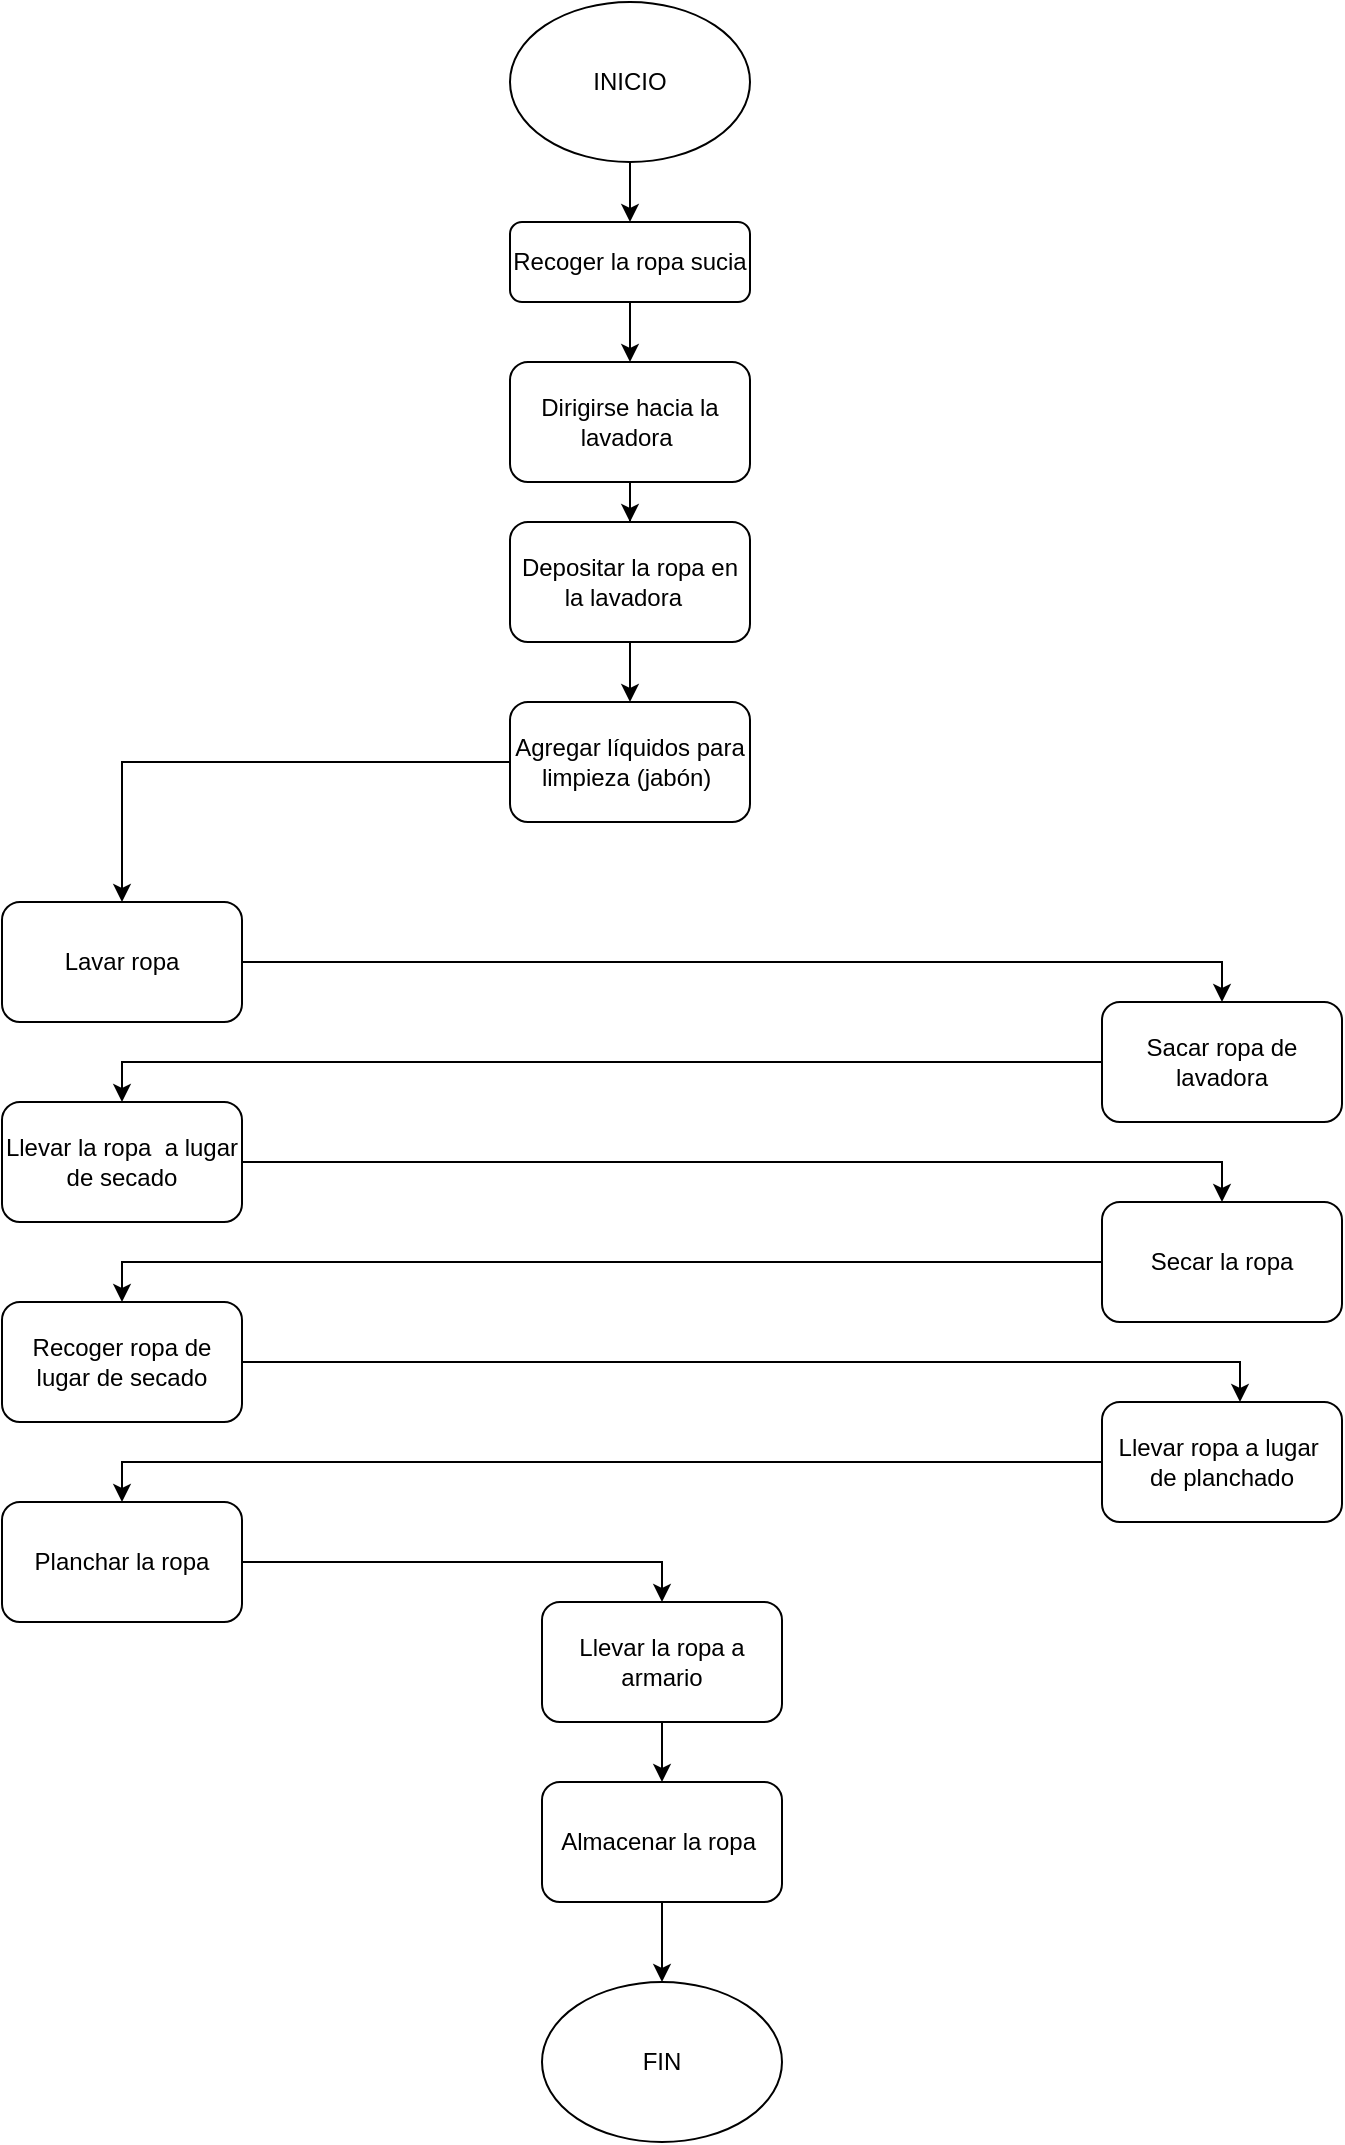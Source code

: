 <mxfile version="20.8.20" type="github">
  <diagram id="C5RBs43oDa-KdzZeNtuy" name="Page-1">
    <mxGraphModel dx="1393" dy="758" grid="1" gridSize="10" guides="1" tooltips="1" connect="1" arrows="1" fold="1" page="1" pageScale="1" pageWidth="827" pageHeight="1169" math="0" shadow="0">
      <root>
        <mxCell id="WIyWlLk6GJQsqaUBKTNV-0" />
        <mxCell id="WIyWlLk6GJQsqaUBKTNV-1" parent="WIyWlLk6GJQsqaUBKTNV-0" />
        <mxCell id="EuwhNwrtyqTBBsB_Qogl-10" style="edgeStyle=orthogonalEdgeStyle;rounded=0;orthogonalLoop=1;jettySize=auto;html=1;" edge="1" parent="WIyWlLk6GJQsqaUBKTNV-1" source="WIyWlLk6GJQsqaUBKTNV-3" target="EuwhNwrtyqTBBsB_Qogl-6">
          <mxGeometry relative="1" as="geometry" />
        </mxCell>
        <mxCell id="WIyWlLk6GJQsqaUBKTNV-3" value="Recoger la ropa sucia" style="rounded=1;whiteSpace=wrap;html=1;fontSize=12;glass=0;strokeWidth=1;shadow=0;" parent="WIyWlLk6GJQsqaUBKTNV-1" vertex="1">
          <mxGeometry x="354" y="130" width="120" height="40" as="geometry" />
        </mxCell>
        <mxCell id="EuwhNwrtyqTBBsB_Qogl-8" style="edgeStyle=orthogonalEdgeStyle;rounded=0;orthogonalLoop=1;jettySize=auto;html=1;" edge="1" parent="WIyWlLk6GJQsqaUBKTNV-1" source="EuwhNwrtyqTBBsB_Qogl-0" target="WIyWlLk6GJQsqaUBKTNV-3">
          <mxGeometry relative="1" as="geometry" />
        </mxCell>
        <mxCell id="EuwhNwrtyqTBBsB_Qogl-0" value="INICIO" style="ellipse;whiteSpace=wrap;html=1;" vertex="1" parent="WIyWlLk6GJQsqaUBKTNV-1">
          <mxGeometry x="354" y="20" width="120" height="80" as="geometry" />
        </mxCell>
        <mxCell id="EuwhNwrtyqTBBsB_Qogl-12" style="edgeStyle=orthogonalEdgeStyle;rounded=0;orthogonalLoop=1;jettySize=auto;html=1;entryX=0.5;entryY=0;entryDx=0;entryDy=0;" edge="1" parent="WIyWlLk6GJQsqaUBKTNV-1" source="EuwhNwrtyqTBBsB_Qogl-6" target="EuwhNwrtyqTBBsB_Qogl-13">
          <mxGeometry relative="1" as="geometry">
            <mxPoint x="414" y="310" as="targetPoint" />
          </mxGeometry>
        </mxCell>
        <mxCell id="EuwhNwrtyqTBBsB_Qogl-6" value="Dirigirse hacia la lavadora&amp;nbsp;" style="rounded=1;whiteSpace=wrap;html=1;" vertex="1" parent="WIyWlLk6GJQsqaUBKTNV-1">
          <mxGeometry x="354" y="200" width="120" height="60" as="geometry" />
        </mxCell>
        <mxCell id="EuwhNwrtyqTBBsB_Qogl-15" style="edgeStyle=orthogonalEdgeStyle;rounded=0;orthogonalLoop=1;jettySize=auto;html=1;" edge="1" parent="WIyWlLk6GJQsqaUBKTNV-1" source="EuwhNwrtyqTBBsB_Qogl-13" target="EuwhNwrtyqTBBsB_Qogl-14">
          <mxGeometry relative="1" as="geometry" />
        </mxCell>
        <mxCell id="EuwhNwrtyqTBBsB_Qogl-13" value="Depositar la ropa en la lavadora&amp;nbsp;&amp;nbsp;" style="rounded=1;whiteSpace=wrap;html=1;" vertex="1" parent="WIyWlLk6GJQsqaUBKTNV-1">
          <mxGeometry x="354" y="280" width="120" height="60" as="geometry" />
        </mxCell>
        <mxCell id="EuwhNwrtyqTBBsB_Qogl-22" style="edgeStyle=orthogonalEdgeStyle;rounded=0;orthogonalLoop=1;jettySize=auto;html=1;entryX=0.5;entryY=0;entryDx=0;entryDy=0;" edge="1" parent="WIyWlLk6GJQsqaUBKTNV-1" source="EuwhNwrtyqTBBsB_Qogl-14" target="EuwhNwrtyqTBBsB_Qogl-16">
          <mxGeometry relative="1" as="geometry" />
        </mxCell>
        <mxCell id="EuwhNwrtyqTBBsB_Qogl-14" value="Agregar líquidos para limpieza (jabón)&amp;nbsp;" style="rounded=1;whiteSpace=wrap;html=1;" vertex="1" parent="WIyWlLk6GJQsqaUBKTNV-1">
          <mxGeometry x="354" y="370" width="120" height="60" as="geometry" />
        </mxCell>
        <mxCell id="EuwhNwrtyqTBBsB_Qogl-23" style="edgeStyle=orthogonalEdgeStyle;rounded=0;orthogonalLoop=1;jettySize=auto;html=1;entryX=0.5;entryY=0;entryDx=0;entryDy=0;" edge="1" parent="WIyWlLk6GJQsqaUBKTNV-1" source="EuwhNwrtyqTBBsB_Qogl-16" target="EuwhNwrtyqTBBsB_Qogl-17">
          <mxGeometry relative="1" as="geometry" />
        </mxCell>
        <mxCell id="EuwhNwrtyqTBBsB_Qogl-16" value="Lavar ropa" style="rounded=1;whiteSpace=wrap;html=1;" vertex="1" parent="WIyWlLk6GJQsqaUBKTNV-1">
          <mxGeometry x="100" y="470" width="120" height="60" as="geometry" />
        </mxCell>
        <mxCell id="EuwhNwrtyqTBBsB_Qogl-24" style="edgeStyle=orthogonalEdgeStyle;rounded=0;orthogonalLoop=1;jettySize=auto;html=1;entryX=0.5;entryY=0;entryDx=0;entryDy=0;" edge="1" parent="WIyWlLk6GJQsqaUBKTNV-1" source="EuwhNwrtyqTBBsB_Qogl-17" target="EuwhNwrtyqTBBsB_Qogl-18">
          <mxGeometry relative="1" as="geometry" />
        </mxCell>
        <mxCell id="EuwhNwrtyqTBBsB_Qogl-17" value="Sacar ropa de lavadora" style="rounded=1;whiteSpace=wrap;html=1;" vertex="1" parent="WIyWlLk6GJQsqaUBKTNV-1">
          <mxGeometry x="650" y="520" width="120" height="60" as="geometry" />
        </mxCell>
        <mxCell id="EuwhNwrtyqTBBsB_Qogl-25" style="edgeStyle=orthogonalEdgeStyle;rounded=0;orthogonalLoop=1;jettySize=auto;html=1;entryX=0.5;entryY=0;entryDx=0;entryDy=0;" edge="1" parent="WIyWlLk6GJQsqaUBKTNV-1" source="EuwhNwrtyqTBBsB_Qogl-18" target="EuwhNwrtyqTBBsB_Qogl-19">
          <mxGeometry relative="1" as="geometry" />
        </mxCell>
        <mxCell id="EuwhNwrtyqTBBsB_Qogl-18" value="Llevar la ropa&amp;nbsp; a lugar de secado" style="rounded=1;whiteSpace=wrap;html=1;" vertex="1" parent="WIyWlLk6GJQsqaUBKTNV-1">
          <mxGeometry x="100" y="570" width="120" height="60" as="geometry" />
        </mxCell>
        <mxCell id="EuwhNwrtyqTBBsB_Qogl-36" style="edgeStyle=orthogonalEdgeStyle;rounded=0;orthogonalLoop=1;jettySize=auto;html=1;entryX=0.5;entryY=0;entryDx=0;entryDy=0;" edge="1" parent="WIyWlLk6GJQsqaUBKTNV-1" source="EuwhNwrtyqTBBsB_Qogl-19" target="EuwhNwrtyqTBBsB_Qogl-27">
          <mxGeometry relative="1" as="geometry" />
        </mxCell>
        <mxCell id="EuwhNwrtyqTBBsB_Qogl-19" value="Secar la ropa" style="rounded=1;whiteSpace=wrap;html=1;" vertex="1" parent="WIyWlLk6GJQsqaUBKTNV-1">
          <mxGeometry x="650" y="620" width="120" height="60" as="geometry" />
        </mxCell>
        <mxCell id="EuwhNwrtyqTBBsB_Qogl-21" value="FIN" style="ellipse;whiteSpace=wrap;html=1;" vertex="1" parent="WIyWlLk6GJQsqaUBKTNV-1">
          <mxGeometry x="370" y="1010" width="120" height="80" as="geometry" />
        </mxCell>
        <mxCell id="EuwhNwrtyqTBBsB_Qogl-37" style="edgeStyle=orthogonalEdgeStyle;rounded=0;orthogonalLoop=1;jettySize=auto;html=1;entryX=0.575;entryY=0;entryDx=0;entryDy=0;entryPerimeter=0;" edge="1" parent="WIyWlLk6GJQsqaUBKTNV-1" source="EuwhNwrtyqTBBsB_Qogl-27" target="EuwhNwrtyqTBBsB_Qogl-28">
          <mxGeometry relative="1" as="geometry" />
        </mxCell>
        <mxCell id="EuwhNwrtyqTBBsB_Qogl-27" value="Recoger ropa de lugar de secado" style="rounded=1;whiteSpace=wrap;html=1;" vertex="1" parent="WIyWlLk6GJQsqaUBKTNV-1">
          <mxGeometry x="100" y="670" width="120" height="60" as="geometry" />
        </mxCell>
        <mxCell id="EuwhNwrtyqTBBsB_Qogl-38" style="edgeStyle=orthogonalEdgeStyle;rounded=0;orthogonalLoop=1;jettySize=auto;html=1;entryX=0.5;entryY=0;entryDx=0;entryDy=0;" edge="1" parent="WIyWlLk6GJQsqaUBKTNV-1" source="EuwhNwrtyqTBBsB_Qogl-28" target="EuwhNwrtyqTBBsB_Qogl-29">
          <mxGeometry relative="1" as="geometry" />
        </mxCell>
        <mxCell id="EuwhNwrtyqTBBsB_Qogl-28" value="Llevar ropa a lugar&amp;nbsp; de planchado" style="rounded=1;whiteSpace=wrap;html=1;" vertex="1" parent="WIyWlLk6GJQsqaUBKTNV-1">
          <mxGeometry x="650" y="720" width="120" height="60" as="geometry" />
        </mxCell>
        <mxCell id="EuwhNwrtyqTBBsB_Qogl-39" style="edgeStyle=orthogonalEdgeStyle;rounded=0;orthogonalLoop=1;jettySize=auto;html=1;entryX=0.5;entryY=0;entryDx=0;entryDy=0;" edge="1" parent="WIyWlLk6GJQsqaUBKTNV-1" source="EuwhNwrtyqTBBsB_Qogl-29" target="EuwhNwrtyqTBBsB_Qogl-30">
          <mxGeometry relative="1" as="geometry" />
        </mxCell>
        <mxCell id="EuwhNwrtyqTBBsB_Qogl-29" value="Planchar la ropa" style="rounded=1;whiteSpace=wrap;html=1;" vertex="1" parent="WIyWlLk6GJQsqaUBKTNV-1">
          <mxGeometry x="100" y="770" width="120" height="60" as="geometry" />
        </mxCell>
        <mxCell id="EuwhNwrtyqTBBsB_Qogl-43" value="" style="edgeStyle=orthogonalEdgeStyle;rounded=0;orthogonalLoop=1;jettySize=auto;html=1;" edge="1" parent="WIyWlLk6GJQsqaUBKTNV-1" source="EuwhNwrtyqTBBsB_Qogl-30" target="EuwhNwrtyqTBBsB_Qogl-31">
          <mxGeometry relative="1" as="geometry" />
        </mxCell>
        <mxCell id="EuwhNwrtyqTBBsB_Qogl-30" value="Llevar la ropa a armario" style="rounded=1;whiteSpace=wrap;html=1;" vertex="1" parent="WIyWlLk6GJQsqaUBKTNV-1">
          <mxGeometry x="370" y="820" width="120" height="60" as="geometry" />
        </mxCell>
        <mxCell id="EuwhNwrtyqTBBsB_Qogl-44" value="" style="edgeStyle=orthogonalEdgeStyle;rounded=0;orthogonalLoop=1;jettySize=auto;html=1;" edge="1" parent="WIyWlLk6GJQsqaUBKTNV-1" source="EuwhNwrtyqTBBsB_Qogl-31" target="EuwhNwrtyqTBBsB_Qogl-21">
          <mxGeometry relative="1" as="geometry" />
        </mxCell>
        <mxCell id="EuwhNwrtyqTBBsB_Qogl-31" value="Almacenar la ropa&amp;nbsp;" style="rounded=1;whiteSpace=wrap;html=1;" vertex="1" parent="WIyWlLk6GJQsqaUBKTNV-1">
          <mxGeometry x="370" y="910" width="120" height="60" as="geometry" />
        </mxCell>
      </root>
    </mxGraphModel>
  </diagram>
</mxfile>
